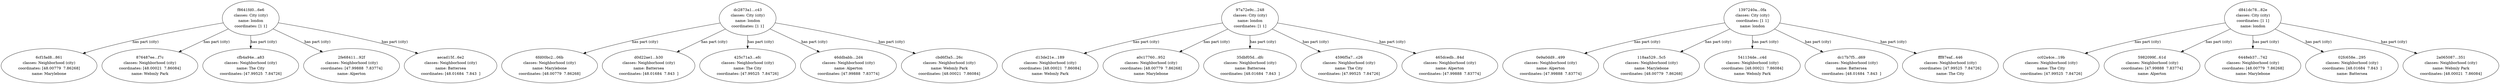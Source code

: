 digraph "SimPhoNy semantic2dot" {
	"https___www.simphony-osp.eu_entity#f8641fd0-04a8-4683-835f-de6cb634b6e6" [label=<<TABLE BORDER='0' CELLBORDER='0'><TR><TD>f8641fd0...6e6</TD></TR><TR ALIGN='left'><TD>classes: City (city)</TD></TR><TR ALIGN='left'><TD>name: london</TD></TR><TR ALIGN='left'><TD>coordinates: [1 1]</TD></TR></TABLE>>]
	"https___www.simphony-osp.eu_entity#6fd00bc2-d460-487e-9bef-9186c9ef406b" [label=<<TABLE BORDER='0' CELLBORDER='0'><TR><TD>6fd00bc2...06b</TD></TR><TR ALIGN='left'><TD>classes: Neighborhood (city)</TD></TR><TR ALIGN='left'><TD>name: Marylebone</TD></TR><TR ALIGN='left'><TD>coordinates: [48.00779  7.86268]</TD></TR></TABLE>>]
	"https___www.simphony-osp.eu_entity#d13de21e-4e5f-4725-b952-423ff5e58189" [label=<<TABLE BORDER='0' CELLBORDER='0'><TR><TD>d13de21e...189</TD></TR><TR ALIGN='left'><TD>classes: Neighborhood (city)</TD></TR><TR ALIGN='left'><TD>coordinates: [48.00021  7.86084]</TD></TR><TR ALIGN='left'><TD>name: Webmly Park</TD></TR></TABLE>>]
	"https___www.simphony-osp.eu_entity#6cf1fad8-de40-4b45-9398-0be4e9632861" [label=<<TABLE BORDER='0' CELLBORDER='0'><TR><TD>6cf1fad8...861</TD></TR><TR ALIGN='left'><TD>classes: Neighborhood (city)</TD></TR><TR ALIGN='left'><TD>coordinates: [48.00779  7.86268]</TD></TR><TR ALIGN='left'><TD>name: Marylebone</TD></TR></TABLE>>]
	"https___www.simphony-osp.eu_entity#1397240a-0180-4590-9a09-5811f055a0fa" [label=<<TABLE BORDER='0' CELLBORDER='0'><TR><TD>1397240a...0fa</TD></TR><TR ALIGN='left'><TD>classes: City (city)</TD></TR><TR ALIGN='left'><TD>coordinates: [1 1]</TD></TR><TR ALIGN='left'><TD>name: london</TD></TR></TABLE>>]
	"https___www.simphony-osp.eu_entity#cc02a4ce-4631-4324-9b44-e1f115b3f19b" [label=<<TABLE BORDER='0' CELLBORDER='0'><TR><TD>cc02a4ce...19b</TD></TR><TR ALIGN='left'><TD>classes: Neighborhood (city)</TD></TR><TR ALIGN='left'><TD>name: The City</TD></TR><TR ALIGN='left'><TD>coordinates: [47.99525  7.84726]</TD></TR></TABLE>>]
	"https___www.simphony-osp.eu_entity#a0c17760-8c07-41ff-b5ce-492b703c5952" [label=<<TABLE BORDER='0' CELLBORDER='0'><TR><TD>a0c17760...952</TD></TR><TR ALIGN='left'><TD>classes: Neighborhood (city)</TD></TR><TR ALIGN='left'><TD>coordinates: [48.00779  7.86268]</TD></TR><TR ALIGN='left'><TD>name: Marylebone</TD></TR></TABLE>>]
	"https___www.simphony-osp.eu_entity#876487ee-0e13-4e9d-a623-b9c14ccadf7c" [label=<<TABLE BORDER='0' CELLBORDER='0'><TR><TD>876487ee...f7c</TD></TR><TR ALIGN='left'><TD>classes: Neighborhood (city)</TD></TR><TR ALIGN='left'><TD>coordinates: [48.00021  7.86084]</TD></TR><TR ALIGN='left'><TD>name: Webmly Park</TD></TR></TABLE>>]
	"https___www.simphony-osp.eu_entity#0e9a0dd9-ad1c-4c26-adfe-bf994670c499" [label=<<TABLE BORDER='0' CELLBORDER='0'><TR><TD>0e9a0dd9...499</TD></TR><TR ALIGN='left'><TD>classes: Neighborhood (city)</TD></TR><TR ALIGN='left'><TD>name: Alperton</TD></TR><TR ALIGN='left'><TD>coordinates: [47.99888  7.83774]</TD></TR></TABLE>>]
	"https___www.simphony-osp.eu_entity#d0d22ae1-0615-4e34-999b-78388c833b30" [label=<<TABLE BORDER='0' CELLBORDER='0'><TR><TD>d0d22ae1...b30</TD></TR><TR ALIGN='left'><TD>classes: Neighborhood (city)</TD></TR><TR ALIGN='left'><TD>name: Battersea</TD></TR><TR ALIGN='left'><TD>coordinates: [48.01684  7.843  ]</TD></TR></TABLE>>]
	"https___www.simphony-osp.eu_entity#118aa529-8f5a-4a1c-ad7b-b34f7efab5c5" [label=<<TABLE BORDER='0' CELLBORDER='0'><TR><TD>118aa529...5c5</TD></TR><TR ALIGN='left'><TD>classes: Neighborhood (city)</TD></TR><TR ALIGN='left'><TD>name: Marylebone</TD></TR><TR ALIGN='left'><TD>coordinates: [48.00779  7.86268]</TD></TR></TABLE>>]
	"https___www.simphony-osp.eu_entity#cfb4a94e-625c-4db7-9b40-3581d3e62a83" [label=<<TABLE BORDER='0' CELLBORDER='0'><TR><TD>cfb4a94e...a83</TD></TR><TR ALIGN='left'><TD>classes: Neighborhood (city)</TD></TR><TR ALIGN='left'><TD>name: The City</TD></TR><TR ALIGN='left'><TD>coordinates: [47.99525  7.84726]</TD></TR></TABLE>>]
	"https___www.simphony-osp.eu_entity#2fe68411-65c7-4024-b6a5-2da9a137992f" [label=<<TABLE BORDER='0' CELLBORDER='0'><TR><TD>2fe68411...92f</TD></TR><TR ALIGN='left'><TD>classes: Neighborhood (city)</TD></TR><TR ALIGN='left'><TD>coordinates: [47.99888  7.83774]</TD></TR><TR ALIGN='left'><TD>name: Alperton</TD></TR></TABLE>>]
	"https___www.simphony-osp.eu_entity#425c71a3-7918-4b3e-8c59-80e42df26efc" [label=<<TABLE BORDER='0' CELLBORDER='0'><TR><TD>425c71a3...efc</TD></TR><TR ALIGN='left'><TD>classes: Neighborhood (city)</TD></TR><TR ALIGN='left'><TD>name: The City</TD></TR><TR ALIGN='left'><TD>coordinates: [47.99525  7.84726]</TD></TR></TABLE>>]
	"https___www.simphony-osp.eu_entity#5982099f-3dcb-4cc5-a9d3-691ad7f5061d" [label=<<TABLE BORDER='0' CELLBORDER='0'><TR><TD>5982099f...61d</TD></TR><TR ALIGN='left'><TD>classes: Neighborhood (city)</TD></TR><TR ALIGN='left'><TD>coordinates: [47.99888  7.83774]</TD></TR><TR ALIGN='left'><TD>name: Alperton</TD></TR></TABLE>>]
	"https___www.simphony-osp.eu_entity#aecad15f-98ca-427b-8621-1e47c63556e2" [label=<<TABLE BORDER='0' CELLBORDER='0'><TR><TD>aecad15f...6e2</TD></TR><TR ALIGN='left'><TD>classes: Neighborhood (city)</TD></TR><TR ALIGN='left'><TD>name: Battersea</TD></TR><TR ALIGN='left'><TD>coordinates: [48.01684  7.843  ]</TD></TR></TABLE>>]
	"https___www.simphony-osp.eu_entity#46ddbabb-c76b-4c1b-a58e-fbbc2e4252d4" [label=<<TABLE BORDER='0' CELLBORDER='0'><TR><TD>46ddbabb...2d4</TD></TR><TR ALIGN='left'><TD>classes: Neighborhood (city)</TD></TR><TR ALIGN='left'><TD>name: Alperton</TD></TR><TR ALIGN='left'><TD>coordinates: [47.99888  7.83774]</TD></TR></TABLE>>]
	"https___www.simphony-osp.eu_entity#35dbf05d-7b57-4e82-ad51-e05b1e04fdfc" [label=<<TABLE BORDER='0' CELLBORDER='0'><TR><TD>35dbf05d...dfc</TD></TR><TR ALIGN='left'><TD>classes: Neighborhood (city)</TD></TR><TR ALIGN='left'><TD>name: Battersea</TD></TR><TR ALIGN='left'><TD>coordinates: [48.01684  7.843  ]</TD></TR></TABLE>>]
	"https___www.simphony-osp.eu_entity#4596f5a7-dbd4-43d6-ad7e-7f969819ac26" [label=<<TABLE BORDER='0' CELLBORDER='0'><TR><TD>4596f5a7...c26</TD></TR><TR ALIGN='left'><TD>classes: Neighborhood (city)</TD></TR><TR ALIGN='left'><TD>name: The City</TD></TR><TR ALIGN='left'><TD>coordinates: [47.99525  7.84726]</TD></TR></TABLE>>]
	"https___www.simphony-osp.eu_entity#6448eb37-b10b-408f-b3eb-3a037b8ab742" [label=<<TABLE BORDER='0' CELLBORDER='0'><TR><TD>6448eb37...742</TD></TR><TR ALIGN='left'><TD>classes: Neighborhood (city)</TD></TR><TR ALIGN='left'><TD>coordinates: [48.00779  7.86268]</TD></TR><TR ALIGN='left'><TD>name: Marylebone</TD></TR></TABLE>>]
	"https___www.simphony-osp.eu_entity#cbd6f3a5-0100-4fb6-986c-912ce884626c" [label=<<TABLE BORDER='0' CELLBORDER='0'><TR><TD>cbd6f3a5...26c</TD></TR><TR ALIGN='left'><TD>classes: Neighborhood (city)</TD></TR><TR ALIGN='left'><TD>name: Webmly Park</TD></TR><TR ALIGN='left'><TD>coordinates: [48.00021  7.86084]</TD></TR></TABLE>>]
	"https___www.simphony-osp.eu_entity#02fc658e-fc0f-496d-bccb-477617448295" [label=<<TABLE BORDER='0' CELLBORDER='0'><TR><TD>02fc658e...295</TD></TR><TR ALIGN='left'><TD>classes: Neighborhood (city)</TD></TR><TR ALIGN='left'><TD>coordinates: [48.01684  7.843  ]</TD></TR><TR ALIGN='left'><TD>name: Battersea</TD></TR></TABLE>>]
	"https___www.simphony-osp.eu_entity#97a72e9c-b029-4075-af22-0fbd4822e248" [label=<<TABLE BORDER='0' CELLBORDER='0'><TR><TD>97a72e9c...248</TD></TR><TR ALIGN='left'><TD>classes: City (city)</TD></TR><TR ALIGN='left'><TD>name: london</TD></TR><TR ALIGN='left'><TD>coordinates: [1 1]</TD></TR></TABLE>>]
	"https___www.simphony-osp.eu_entity#541134de-ca3f-451f-ba99-2e5f08151c4d" [label=<<TABLE BORDER='0' CELLBORDER='0'><TR><TD>541134de...c4d</TD></TR><TR ALIGN='left'><TD>classes: Neighborhood (city)</TD></TR><TR ALIGN='left'><TD>coordinates: [48.00021  7.86084]</TD></TR><TR ALIGN='left'><TD>name: Webmly Park</TD></TR></TABLE>>]
	"https___www.simphony-osp.eu_entity#2a065087-52c7-41c7-b320-3a9cc2f66351" [label=<<TABLE BORDER='0' CELLBORDER='0'><TR><TD>2a065087...351</TD></TR><TR ALIGN='left'><TD>classes: Neighborhood (city)</TD></TR><TR ALIGN='left'><TD>name: Webmly Park</TD></TR><TR ALIGN='left'><TD>coordinates: [48.00021  7.86084]</TD></TR></TABLE>>]
	"https___www.simphony-osp.eu_entity#dc17b7f5-430b-431a-b0c4-513e902d9d69" [label=<<TABLE BORDER='0' CELLBORDER='0'><TR><TD>dc17b7f5...d69</TD></TR><TR ALIGN='left'><TD>classes: Neighborhood (city)</TD></TR><TR ALIGN='left'><TD>name: Battersea</TD></TR><TR ALIGN='left'><TD>coordinates: [48.01684  7.843  ]</TD></TR></TABLE>>]
	"https___www.simphony-osp.eu_entity#fff87eaf-ebf7-4f7c-bea6-5f4f3f9e0446" [label=<<TABLE BORDER='0' CELLBORDER='0'><TR><TD>fff87eaf...446</TD></TR><TR ALIGN='left'><TD>classes: Neighborhood (city)</TD></TR><TR ALIGN='left'><TD>coordinates: [47.99525  7.84726]</TD></TR><TR ALIGN='left'><TD>name: The City</TD></TR></TABLE>>]
	"https___www.simphony-osp.eu_entity#465dcedb-48c6-4111-b10a-dbf206e8b84d" [label=<<TABLE BORDER='0' CELLBORDER='0'><TR><TD>465dcedb...84d</TD></TR><TR ALIGN='left'><TD>classes: Neighborhood (city)</TD></TR><TR ALIGN='left'><TD>name: Alperton</TD></TR><TR ALIGN='left'><TD>coordinates: [47.99888  7.83774]</TD></TR></TABLE>>]
	"https___www.simphony-osp.eu_entity#d841dc78-f120-4b28-896a-09f6f941e82e" [label=<<TABLE BORDER='0' CELLBORDER='0'><TR><TD>d841dc78...82e</TD></TR><TR ALIGN='left'><TD>classes: City (city)</TD></TR><TR ALIGN='left'><TD>coordinates: [1 1]</TD></TR><TR ALIGN='left'><TD>name: london</TD></TR></TABLE>>]
	"https___www.simphony-osp.eu_entity#dc2873a1-6820-464e-8b1d-954e450cdc43" [label=<<TABLE BORDER='0' CELLBORDER='0'><TR><TD>dc2873a1...c43</TD></TR><TR ALIGN='left'><TD>classes: City (city)</TD></TR><TR ALIGN='left'><TD>name: london</TD></TR><TR ALIGN='left'><TD>coordinates: [1 1]</TD></TR></TABLE>>]
	"https___www.simphony-osp.eu_entity#97a72e9c-b029-4075-af22-0fbd4822e248" -> "https___www.simphony-osp.eu_entity#465dcedb-48c6-4111-b10a-dbf206e8b84d" [label="has part (city)"]
	"https___www.simphony-osp.eu_entity#97a72e9c-b029-4075-af22-0fbd4822e248" -> "https___www.simphony-osp.eu_entity#a0c17760-8c07-41ff-b5ce-492b703c5952" [label="has part (city)"]
	"https___www.simphony-osp.eu_entity#d841dc78-f120-4b28-896a-09f6f941e82e" -> "https___www.simphony-osp.eu_entity#02fc658e-fc0f-496d-bccb-477617448295" [label="has part (city)"]
	"https___www.simphony-osp.eu_entity#f8641fd0-04a8-4683-835f-de6cb634b6e6" -> "https___www.simphony-osp.eu_entity#876487ee-0e13-4e9d-a623-b9c14ccadf7c" [label="has part (city)"]
	"https___www.simphony-osp.eu_entity#f8641fd0-04a8-4683-835f-de6cb634b6e6" -> "https___www.simphony-osp.eu_entity#6cf1fad8-de40-4b45-9398-0be4e9632861" [label="has part (city)"]
	"https___www.simphony-osp.eu_entity#d841dc78-f120-4b28-896a-09f6f941e82e" -> "https___www.simphony-osp.eu_entity#cc02a4ce-4631-4324-9b44-e1f115b3f19b" [label="has part (city)"]
	"https___www.simphony-osp.eu_entity#f8641fd0-04a8-4683-835f-de6cb634b6e6" -> "https___www.simphony-osp.eu_entity#aecad15f-98ca-427b-8621-1e47c63556e2" [label="has part (city)"]
	"https___www.simphony-osp.eu_entity#1397240a-0180-4590-9a09-5811f055a0fa" -> "https___www.simphony-osp.eu_entity#dc17b7f5-430b-431a-b0c4-513e902d9d69" [label="has part (city)"]
	"https___www.simphony-osp.eu_entity#97a72e9c-b029-4075-af22-0fbd4822e248" -> "https___www.simphony-osp.eu_entity#4596f5a7-dbd4-43d6-ad7e-7f969819ac26" [label="has part (city)"]
	"https___www.simphony-osp.eu_entity#dc2873a1-6820-464e-8b1d-954e450cdc43" -> "https___www.simphony-osp.eu_entity#d0d22ae1-0615-4e34-999b-78388c833b30" [label="has part (city)"]
	"https___www.simphony-osp.eu_entity#d841dc78-f120-4b28-896a-09f6f941e82e" -> "https___www.simphony-osp.eu_entity#2a065087-52c7-41c7-b320-3a9cc2f66351" [label="has part (city)"]
	"https___www.simphony-osp.eu_entity#f8641fd0-04a8-4683-835f-de6cb634b6e6" -> "https___www.simphony-osp.eu_entity#cfb4a94e-625c-4db7-9b40-3581d3e62a83" [label="has part (city)"]
	"https___www.simphony-osp.eu_entity#dc2873a1-6820-464e-8b1d-954e450cdc43" -> "https___www.simphony-osp.eu_entity#6fd00bc2-d460-487e-9bef-9186c9ef406b" [label="has part (city)"]
	"https___www.simphony-osp.eu_entity#97a72e9c-b029-4075-af22-0fbd4822e248" -> "https___www.simphony-osp.eu_entity#35dbf05d-7b57-4e82-ad51-e05b1e04fdfc" [label="has part (city)"]
	"https___www.simphony-osp.eu_entity#f8641fd0-04a8-4683-835f-de6cb634b6e6" -> "https___www.simphony-osp.eu_entity#2fe68411-65c7-4024-b6a5-2da9a137992f" [label="has part (city)"]
	"https___www.simphony-osp.eu_entity#1397240a-0180-4590-9a09-5811f055a0fa" -> "https___www.simphony-osp.eu_entity#118aa529-8f5a-4a1c-ad7b-b34f7efab5c5" [label="has part (city)"]
	"https___www.simphony-osp.eu_entity#1397240a-0180-4590-9a09-5811f055a0fa" -> "https___www.simphony-osp.eu_entity#fff87eaf-ebf7-4f7c-bea6-5f4f3f9e0446" [label="has part (city)"]
	"https___www.simphony-osp.eu_entity#dc2873a1-6820-464e-8b1d-954e450cdc43" -> "https___www.simphony-osp.eu_entity#cbd6f3a5-0100-4fb6-986c-912ce884626c" [label="has part (city)"]
	"https___www.simphony-osp.eu_entity#1397240a-0180-4590-9a09-5811f055a0fa" -> "https___www.simphony-osp.eu_entity#0e9a0dd9-ad1c-4c26-adfe-bf994670c499" [label="has part (city)"]
	"https___www.simphony-osp.eu_entity#97a72e9c-b029-4075-af22-0fbd4822e248" -> "https___www.simphony-osp.eu_entity#d13de21e-4e5f-4725-b952-423ff5e58189" [label="has part (city)"]
	"https___www.simphony-osp.eu_entity#d841dc78-f120-4b28-896a-09f6f941e82e" -> "https___www.simphony-osp.eu_entity#6448eb37-b10b-408f-b3eb-3a037b8ab742" [label="has part (city)"]
	"https___www.simphony-osp.eu_entity#d841dc78-f120-4b28-896a-09f6f941e82e" -> "https___www.simphony-osp.eu_entity#5982099f-3dcb-4cc5-a9d3-691ad7f5061d" [label="has part (city)"]
	"https___www.simphony-osp.eu_entity#dc2873a1-6820-464e-8b1d-954e450cdc43" -> "https___www.simphony-osp.eu_entity#425c71a3-7918-4b3e-8c59-80e42df26efc" [label="has part (city)"]
	"https___www.simphony-osp.eu_entity#dc2873a1-6820-464e-8b1d-954e450cdc43" -> "https___www.simphony-osp.eu_entity#46ddbabb-c76b-4c1b-a58e-fbbc2e4252d4" [label="has part (city)"]
	"https___www.simphony-osp.eu_entity#1397240a-0180-4590-9a09-5811f055a0fa" -> "https___www.simphony-osp.eu_entity#541134de-ca3f-451f-ba99-2e5f08151c4d" [label="has part (city)"]
}

